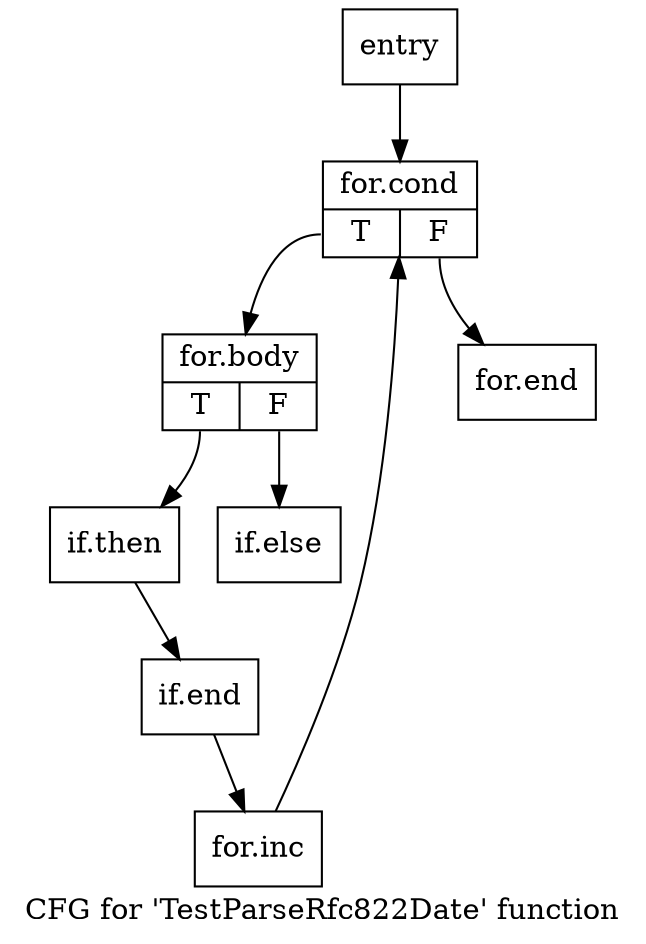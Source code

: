 digraph "CFG for 'TestParseRfc822Date' function" {
	label="CFG for 'TestParseRfc822Date' function";

	Node0x1b8baa0 [shape=record,label="{entry}"];
	Node0x1b8baa0 -> Node0x1b8bcf0;
	Node0x1b8bcf0 [shape=record,label="{for.cond|{<s0>T|<s1>F}}"];
	Node0x1b8bcf0:s0 -> Node0x1b8bee0;
	Node0x1b8bcf0:s1 -> Node0x1b8bfc0;
	Node0x1b8bee0 [shape=record,label="{for.body|{<s0>T|<s1>F}}"];
	Node0x1b8bee0:s0 -> Node0x1b8c630;
	Node0x1b8bee0:s1 -> Node0x1b8c700;
	Node0x1b8c630 [shape=record,label="{if.then}"];
	Node0x1b8c630 -> Node0x1b8c860;
	Node0x1b8c700 [shape=record,label="{if.else}"];
	Node0x1b8c860 [shape=record,label="{if.end}"];
	Node0x1b8c860 -> Node0x1b8de60;
	Node0x1b8de60 [shape=record,label="{for.inc}"];
	Node0x1b8de60 -> Node0x1b8bcf0;
	Node0x1b8bfc0 [shape=record,label="{for.end}"];
}
